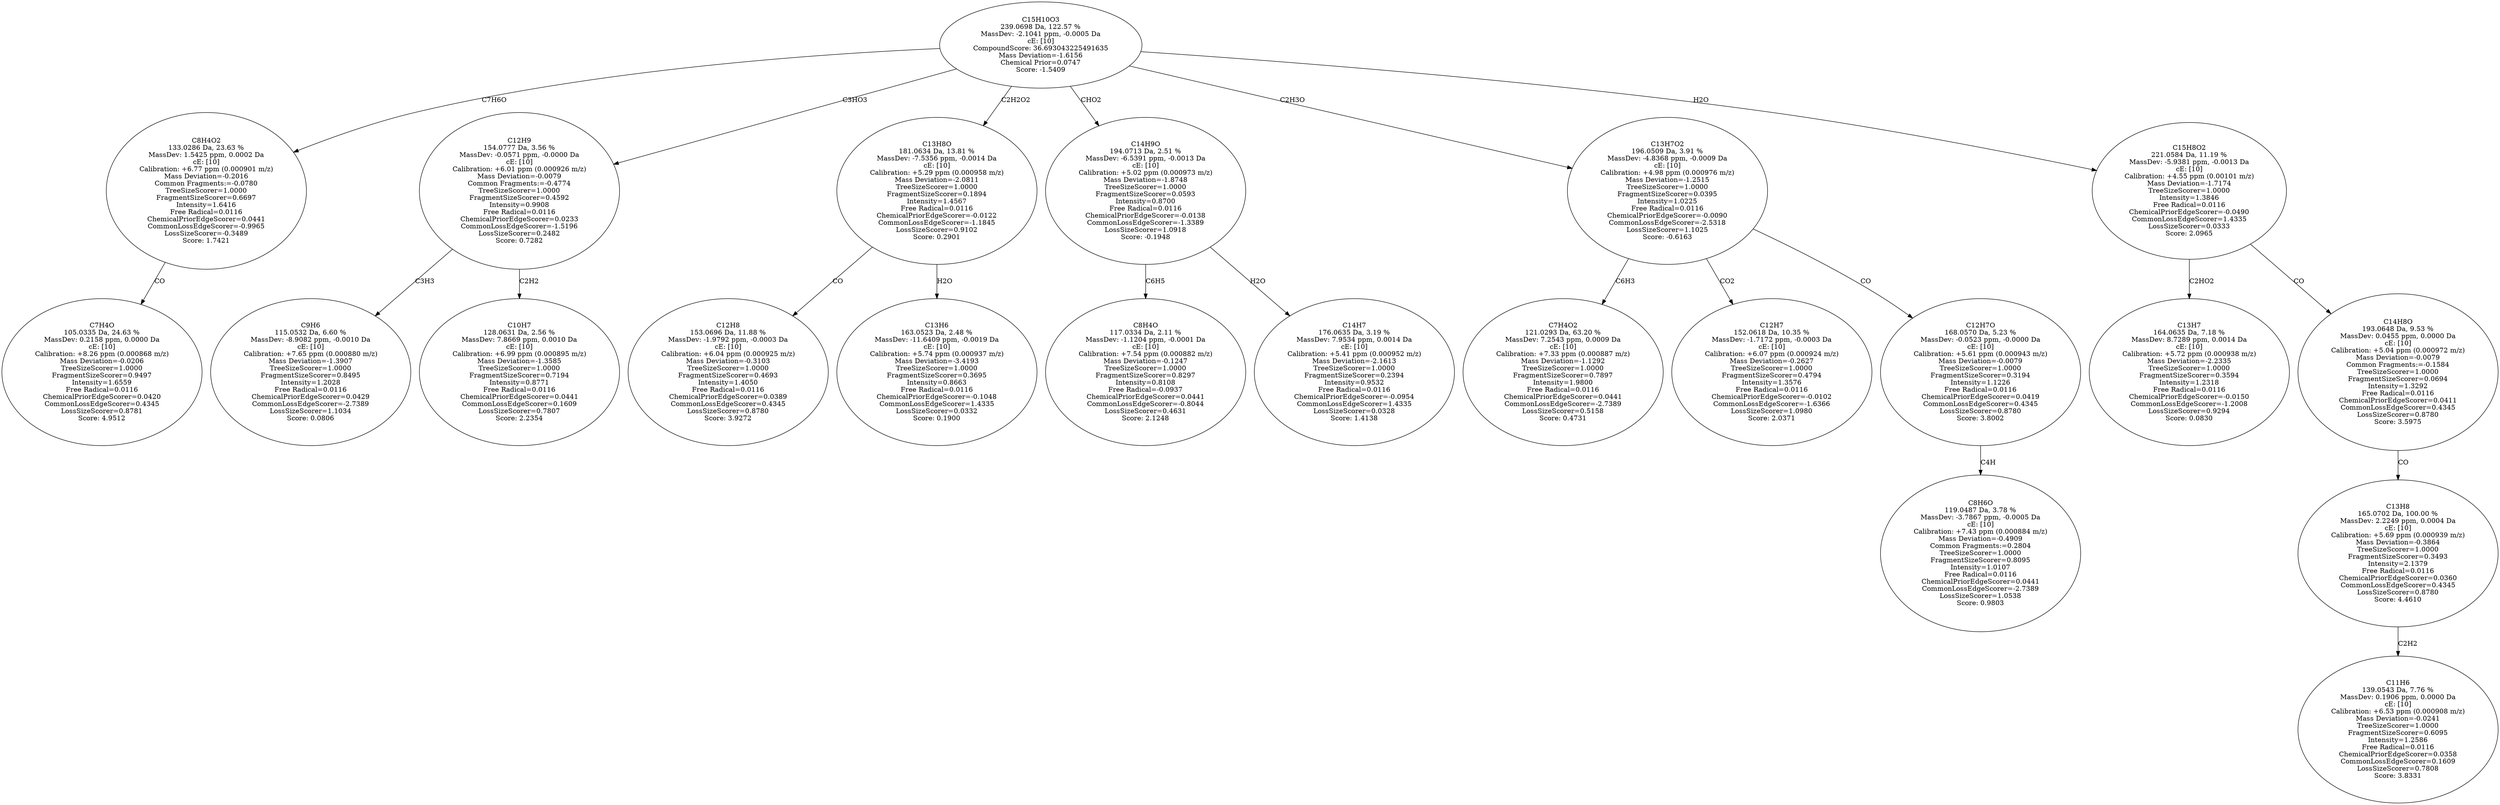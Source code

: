 strict digraph {
v1 [label="C7H4O\n105.0335 Da, 24.63 %\nMassDev: 0.2158 ppm, 0.0000 Da\ncE: [10]\nCalibration: +8.26 ppm (0.000868 m/z)\nMass Deviation=-0.0206\nTreeSizeScorer=1.0000\nFragmentSizeScorer=0.9497\nIntensity=1.6559\nFree Radical=0.0116\nChemicalPriorEdgeScorer=0.0420\nCommonLossEdgeScorer=0.4345\nLossSizeScorer=0.8781\nScore: 4.9512"];
v2 [label="C8H4O2\n133.0286 Da, 23.63 %\nMassDev: 1.5425 ppm, 0.0002 Da\ncE: [10]\nCalibration: +6.77 ppm (0.000901 m/z)\nMass Deviation=-0.2016\nCommon Fragments:=-0.0780\nTreeSizeScorer=1.0000\nFragmentSizeScorer=0.6697\nIntensity=1.6416\nFree Radical=0.0116\nChemicalPriorEdgeScorer=0.0441\nCommonLossEdgeScorer=-0.9965\nLossSizeScorer=-0.3489\nScore: 1.7421"];
v3 [label="C9H6\n115.0532 Da, 6.60 %\nMassDev: -8.9082 ppm, -0.0010 Da\ncE: [10]\nCalibration: +7.65 ppm (0.000880 m/z)\nMass Deviation=-1.3907\nTreeSizeScorer=1.0000\nFragmentSizeScorer=0.8495\nIntensity=1.2028\nFree Radical=0.0116\nChemicalPriorEdgeScorer=0.0429\nCommonLossEdgeScorer=-2.7389\nLossSizeScorer=1.1034\nScore: 0.0806"];
v4 [label="C10H7\n128.0631 Da, 2.56 %\nMassDev: 7.8669 ppm, 0.0010 Da\ncE: [10]\nCalibration: +6.99 ppm (0.000895 m/z)\nMass Deviation=-1.3585\nTreeSizeScorer=1.0000\nFragmentSizeScorer=0.7194\nIntensity=0.8771\nFree Radical=0.0116\nChemicalPriorEdgeScorer=0.0441\nCommonLossEdgeScorer=0.1609\nLossSizeScorer=0.7807\nScore: 2.2354"];
v5 [label="C12H9\n154.0777 Da, 3.56 %\nMassDev: -0.0571 ppm, -0.0000 Da\ncE: [10]\nCalibration: +6.01 ppm (0.000926 m/z)\nMass Deviation=-0.0079\nCommon Fragments:=-0.4774\nTreeSizeScorer=1.0000\nFragmentSizeScorer=0.4592\nIntensity=0.9908\nFree Radical=0.0116\nChemicalPriorEdgeScorer=0.0233\nCommonLossEdgeScorer=-1.5196\nLossSizeScorer=0.2482\nScore: 0.7282"];
v6 [label="C12H8\n153.0696 Da, 11.88 %\nMassDev: -1.9792 ppm, -0.0003 Da\ncE: [10]\nCalibration: +6.04 ppm (0.000925 m/z)\nMass Deviation=-0.3103\nTreeSizeScorer=1.0000\nFragmentSizeScorer=0.4693\nIntensity=1.4050\nFree Radical=0.0116\nChemicalPriorEdgeScorer=0.0389\nCommonLossEdgeScorer=0.4345\nLossSizeScorer=0.8780\nScore: 3.9272"];
v7 [label="C13H6\n163.0523 Da, 2.48 %\nMassDev: -11.6409 ppm, -0.0019 Da\ncE: [10]\nCalibration: +5.74 ppm (0.000937 m/z)\nMass Deviation=-3.4193\nTreeSizeScorer=1.0000\nFragmentSizeScorer=0.3695\nIntensity=0.8663\nFree Radical=0.0116\nChemicalPriorEdgeScorer=-0.1048\nCommonLossEdgeScorer=1.4335\nLossSizeScorer=0.0332\nScore: 0.1900"];
v8 [label="C13H8O\n181.0634 Da, 13.81 %\nMassDev: -7.5356 ppm, -0.0014 Da\ncE: [10]\nCalibration: +5.29 ppm (0.000958 m/z)\nMass Deviation=-2.0811\nTreeSizeScorer=1.0000\nFragmentSizeScorer=0.1894\nIntensity=1.4567\nFree Radical=0.0116\nChemicalPriorEdgeScorer=-0.0122\nCommonLossEdgeScorer=-1.1845\nLossSizeScorer=0.9102\nScore: 0.2901"];
v9 [label="C8H4O\n117.0334 Da, 2.11 %\nMassDev: -1.1204 ppm, -0.0001 Da\ncE: [10]\nCalibration: +7.54 ppm (0.000882 m/z)\nMass Deviation=-0.1247\nTreeSizeScorer=1.0000\nFragmentSizeScorer=0.8297\nIntensity=0.8108\nFree Radical=-0.0937\nChemicalPriorEdgeScorer=0.0441\nCommonLossEdgeScorer=-0.8044\nLossSizeScorer=0.4631\nScore: 2.1248"];
v10 [label="C14H7\n176.0635 Da, 3.19 %\nMassDev: 7.9534 ppm, 0.0014 Da\ncE: [10]\nCalibration: +5.41 ppm (0.000952 m/z)\nMass Deviation=-2.1613\nTreeSizeScorer=1.0000\nFragmentSizeScorer=0.2394\nIntensity=0.9532\nFree Radical=0.0116\nChemicalPriorEdgeScorer=-0.0954\nCommonLossEdgeScorer=1.4335\nLossSizeScorer=0.0328\nScore: 1.4138"];
v11 [label="C14H9O\n194.0713 Da, 2.51 %\nMassDev: -6.5391 ppm, -0.0013 Da\ncE: [10]\nCalibration: +5.02 ppm (0.000973 m/z)\nMass Deviation=-1.8748\nTreeSizeScorer=1.0000\nFragmentSizeScorer=0.0593\nIntensity=0.8700\nFree Radical=0.0116\nChemicalPriorEdgeScorer=-0.0138\nCommonLossEdgeScorer=-1.3389\nLossSizeScorer=1.0918\nScore: -0.1948"];
v12 [label="C7H4O2\n121.0293 Da, 63.20 %\nMassDev: 7.2543 ppm, 0.0009 Da\ncE: [10]\nCalibration: +7.33 ppm (0.000887 m/z)\nMass Deviation=-1.1292\nTreeSizeScorer=1.0000\nFragmentSizeScorer=0.7897\nIntensity=1.9800\nFree Radical=0.0116\nChemicalPriorEdgeScorer=0.0441\nCommonLossEdgeScorer=-2.7389\nLossSizeScorer=0.5158\nScore: 0.4731"];
v13 [label="C12H7\n152.0618 Da, 10.35 %\nMassDev: -1.7172 ppm, -0.0003 Da\ncE: [10]\nCalibration: +6.07 ppm (0.000924 m/z)\nMass Deviation=-0.2627\nTreeSizeScorer=1.0000\nFragmentSizeScorer=0.4794\nIntensity=1.3576\nFree Radical=0.0116\nChemicalPriorEdgeScorer=-0.0102\nCommonLossEdgeScorer=-1.6366\nLossSizeScorer=1.0980\nScore: 2.0371"];
v14 [label="C8H6O\n119.0487 Da, 3.78 %\nMassDev: -3.7867 ppm, -0.0005 Da\ncE: [10]\nCalibration: +7.43 ppm (0.000884 m/z)\nMass Deviation=-0.4909\nCommon Fragments:=0.2804\nTreeSizeScorer=1.0000\nFragmentSizeScorer=0.8095\nIntensity=1.0107\nFree Radical=0.0116\nChemicalPriorEdgeScorer=0.0441\nCommonLossEdgeScorer=-2.7389\nLossSizeScorer=1.0538\nScore: 0.9803"];
v15 [label="C12H7O\n168.0570 Da, 5.23 %\nMassDev: -0.0523 ppm, -0.0000 Da\ncE: [10]\nCalibration: +5.61 ppm (0.000943 m/z)\nMass Deviation=-0.0079\nTreeSizeScorer=1.0000\nFragmentSizeScorer=0.3194\nIntensity=1.1226\nFree Radical=0.0116\nChemicalPriorEdgeScorer=0.0419\nCommonLossEdgeScorer=0.4345\nLossSizeScorer=0.8780\nScore: 3.8002"];
v16 [label="C13H7O2\n196.0509 Da, 3.91 %\nMassDev: -4.8368 ppm, -0.0009 Da\ncE: [10]\nCalibration: +4.98 ppm (0.000976 m/z)\nMass Deviation=-1.2515\nTreeSizeScorer=1.0000\nFragmentSizeScorer=0.0395\nIntensity=1.0225\nFree Radical=0.0116\nChemicalPriorEdgeScorer=-0.0090\nCommonLossEdgeScorer=-2.5318\nLossSizeScorer=1.1025\nScore: -0.6163"];
v17 [label="C13H7\n164.0635 Da, 7.18 %\nMassDev: 8.7289 ppm, 0.0014 Da\ncE: [10]\nCalibration: +5.72 ppm (0.000938 m/z)\nMass Deviation=-2.2335\nTreeSizeScorer=1.0000\nFragmentSizeScorer=0.3594\nIntensity=1.2318\nFree Radical=0.0116\nChemicalPriorEdgeScorer=-0.0150\nCommonLossEdgeScorer=-1.2008\nLossSizeScorer=0.9294\nScore: 0.0830"];
v18 [label="C11H6\n139.0543 Da, 7.76 %\nMassDev: 0.1906 ppm, 0.0000 Da\ncE: [10]\nCalibration: +6.53 ppm (0.000908 m/z)\nMass Deviation=-0.0241\nTreeSizeScorer=1.0000\nFragmentSizeScorer=0.6095\nIntensity=1.2586\nFree Radical=0.0116\nChemicalPriorEdgeScorer=0.0358\nCommonLossEdgeScorer=0.1609\nLossSizeScorer=0.7808\nScore: 3.8331"];
v19 [label="C13H8\n165.0702 Da, 100.00 %\nMassDev: 2.2249 ppm, 0.0004 Da\ncE: [10]\nCalibration: +5.69 ppm (0.000939 m/z)\nMass Deviation=-0.3864\nTreeSizeScorer=1.0000\nFragmentSizeScorer=0.3493\nIntensity=2.1379\nFree Radical=0.0116\nChemicalPriorEdgeScorer=0.0360\nCommonLossEdgeScorer=0.4345\nLossSizeScorer=0.8780\nScore: 4.4610"];
v20 [label="C14H8O\n193.0648 Da, 9.53 %\nMassDev: 0.0455 ppm, 0.0000 Da\ncE: [10]\nCalibration: +5.04 ppm (0.000972 m/z)\nMass Deviation=-0.0079\nCommon Fragments:=-0.1584\nTreeSizeScorer=1.0000\nFragmentSizeScorer=0.0694\nIntensity=1.3292\nFree Radical=0.0116\nChemicalPriorEdgeScorer=0.0411\nCommonLossEdgeScorer=0.4345\nLossSizeScorer=0.8780\nScore: 3.5975"];
v21 [label="C15H8O2\n221.0584 Da, 11.19 %\nMassDev: -5.9381 ppm, -0.0013 Da\ncE: [10]\nCalibration: +4.55 ppm (0.00101 m/z)\nMass Deviation=-1.7174\nTreeSizeScorer=1.0000\nIntensity=1.3846\nFree Radical=0.0116\nChemicalPriorEdgeScorer=-0.0490\nCommonLossEdgeScorer=1.4335\nLossSizeScorer=0.0333\nScore: 2.0965"];
v22 [label="C15H10O3\n239.0698 Da, 122.57 %\nMassDev: -2.1041 ppm, -0.0005 Da\ncE: [10]\nCompoundScore: 36.693043225491635\nMass Deviation=-1.6156\nChemical Prior=0.0747\nScore: -1.5409"];
v2 -> v1 [label="CO"];
v22 -> v2 [label="C7H6O"];
v5 -> v3 [label="C3H3"];
v5 -> v4 [label="C2H2"];
v22 -> v5 [label="C3HO3"];
v8 -> v6 [label="CO"];
v8 -> v7 [label="H2O"];
v22 -> v8 [label="C2H2O2"];
v11 -> v9 [label="C6H5"];
v11 -> v10 [label="H2O"];
v22 -> v11 [label="CHO2"];
v16 -> v12 [label="C6H3"];
v16 -> v13 [label="CO2"];
v15 -> v14 [label="C4H"];
v16 -> v15 [label="CO"];
v22 -> v16 [label="C2H3O"];
v21 -> v17 [label="C2HO2"];
v19 -> v18 [label="C2H2"];
v20 -> v19 [label="CO"];
v21 -> v20 [label="CO"];
v22 -> v21 [label="H2O"];
}